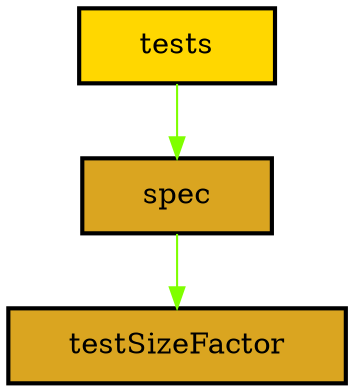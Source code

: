 digraph "Diagram of: Thentos.TypesSpec" {
    node [margin="0.4,0.1"
         ,style=filled];
    1 [label=spec
      ,shape=box
      ,fillcolor=goldenrod
      ,style="filled,bold"];
    2 [label=testSizeFactor
      ,shape=box
      ,fillcolor=goldenrod
      ,style="filled,bold"];
    3 [label=tests
      ,shape=box
      ,fillcolor=gold
      ,style="filled,bold"];
    1 -> 2 [penwidth=1
           ,color=chartreuse];
    3 -> 1 [penwidth=1
           ,color=chartreuse];
}
